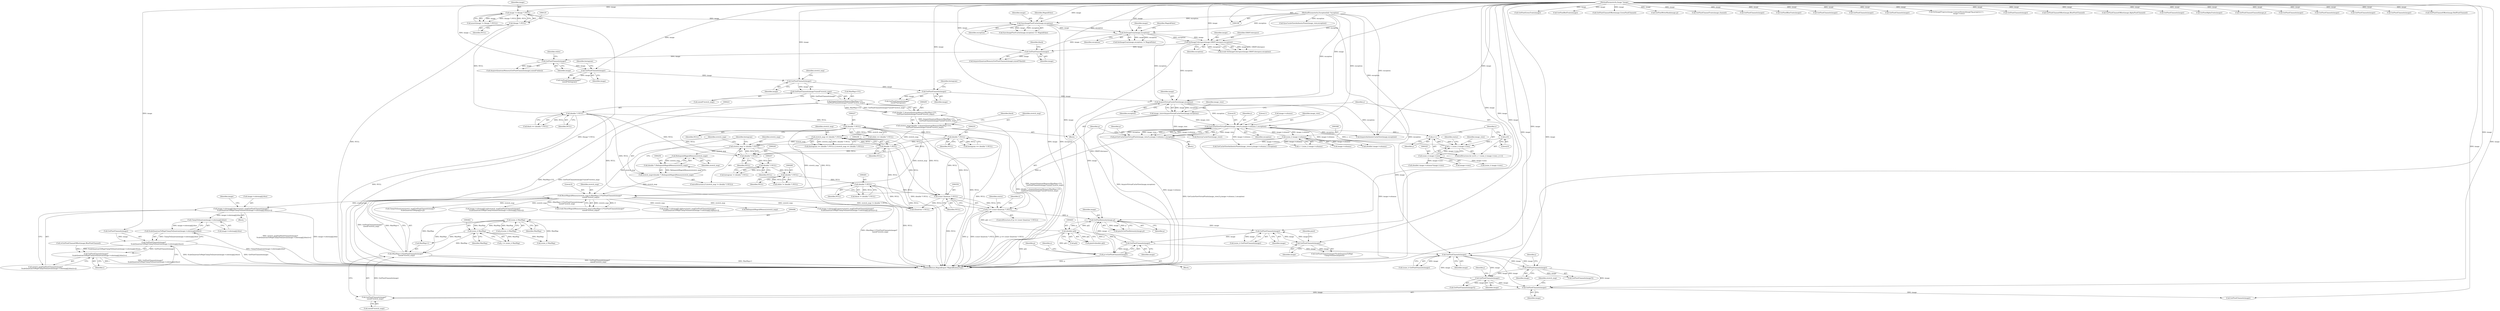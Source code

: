 digraph "0_ImageMagick_1cc6f0ccc92c20c7cab6c4a7335daf29c91f0d8e@pointer" {
"1000774" [label="(Call,image->colormap[j].blue=stretch_map[GetPixelChannels(image)*\n              ScaleQuantumToMap(ClampToQuantum(image->colormap[j].blue))+i])"];
"1000544" [label="(Call,ResetMagickMemory(stretch_map,0,(MaxMap+1)*GetPixelChannels(image)*\n    sizeof(*stretch_map)))"];
"1000247" [label="(Call,stretch_map=(double *) RelinquishMagickMemory(stretch_map))"];
"1000249" [label="(Call,(double *) RelinquishMagickMemory(stretch_map))"];
"1000251" [label="(Call,RelinquishMagickMemory(stretch_map))"];
"1000242" [label="(Call,stretch_map != (double *) NULL)"];
"1000235" [label="(Call,stretch_map == (double *) NULL)"];
"1000202" [label="(Call,stretch_map=(double *) AcquireQuantumMemory(MaxMap+1UL,\n    GetPixelChannels(image)*sizeof(*stretch_map)))"];
"1000204" [label="(Call,(double *) AcquireQuantumMemory(MaxMap+1UL,\n    GetPixelChannels(image)*sizeof(*stretch_map)))"];
"1000206" [label="(Call,AcquireQuantumMemory(MaxMap+1UL,\n    GetPixelChannels(image)*sizeof(*stretch_map)))"];
"1000210" [label="(Call,GetPixelChannels(image)*sizeof(*stretch_map))"];
"1000211" [label="(Call,GetPixelChannels(image))"];
"1000197" [label="(Call,GetPixelChannels(image))"];
"1000183" [label="(Call,GetPixelChannels(image))"];
"1000173" [label="(Call,GetPixelChannels(image))"];
"1000158" [label="(Call,SetImageGray(image,exception))"];
"1000150" [label="(Call,SyncImagePixelCache(image,exception))"];
"1000122" [label="(Call,image != (Image *) NULL)"];
"1000107" [label="(MethodParameterIn,Image *image)"];
"1000124" [label="(Call,(Image *) NULL)"];
"1000110" [label="(MethodParameterIn,ExceptionInfo *exception)"];
"1000164" [label="(Call,SetImageColorspace(image,GRAYColorspace,exception))"];
"1000237" [label="(Call,(double *) NULL)"];
"1000232" [label="(Call,(double *) NULL)"];
"1000226" [label="(Call,(double *) NULL)"];
"1000220" [label="(Call,(double *) NULL)"];
"1000244" [label="(Call,(double *) NULL)"];
"1000547" [label="(Call,(MaxMap+1)*GetPixelChannels(image)*\n    sizeof(*stretch_map))"];
"1000495" [label="(Call,(ssize_t) MaxMap)"];
"1000461" [label="(Call,(ssize_t) MaxMap)"];
"1000551" [label="(Call,GetPixelChannels(image)*\n    sizeof(*stretch_map))"];
"1000552" [label="(Call,GetPixelChannels(image))"];
"1000510" [label="(Call,GetPixelChannels(image))"];
"1000473" [label="(Call,GetPixelChannels(image))"];
"1000434" [label="(Call,GetPixelChannels(image))"];
"1000315" [label="(Call,AcquireVirtualCacheView(image,exception))"];
"1000308" [label="(Call,GetPixelChannels(image))"];
"1000420" [label="(Call,GetPixelChannels(image))"];
"1000389" [label="(Call,GetPixelChannels(image))"];
"1000378" [label="(Call,GetPixelIntensity(image,p))"];
"1000402" [label="(Call,(double) p[i])"];
"1000351" [label="(Call,p == (const Quantum *) NULL)"];
"1000339" [label="(Call,p=GetCacheViewVirtualPixels(image_view,0,y,image->columns,1,exception))"];
"1000341" [label="(Call,GetCacheViewVirtualPixels(image_view,0,y,image->columns,1,exception))"];
"1000313" [label="(Call,image_view=AcquireVirtualCacheView(image,exception))"];
"1000322" [label="(Call,y < (ssize_t) image->rows)"];
"1000329" [label="(Call,y++)"];
"1000319" [label="(Call,y=0)"];
"1000324" [label="(Call,(ssize_t) image->rows)"];
"1000367" [label="(Call,(ssize_t) image->columns)"];
"1000353" [label="(Call,(const Quantum *) NULL)"];
"1000280" [label="(Call,(double *) NULL)"];
"1000268" [label="(Call,(double *) NULL)"];
"1000256" [label="(Call,(double *) NULL)"];
"1000418" [label="(Call,p+=GetPixelChannels(image))"];
"1000412" [label="(Call,GetPixelChannels(image))"];
"1000789" [label="(Call,ClampToQuantum(image->colormap[j].blue))"];
"1000788" [label="(Call,ScaleQuantumToMap(ClampToQuantum(image->colormap[j].blue)))"];
"1000785" [label="(Call,GetPixelChannels(image)*\n              ScaleQuantumToMap(ClampToQuantum(image->colormap[j].blue)))"];
"1000784" [label="(Call,GetPixelChannels(image)*\n              ScaleQuantumToMap(ClampToQuantum(image->colormap[j].blue))+i)"];
"1000786" [label="(Call,GetPixelChannels(image))"];
"1000224" [label="(Call,white == (double *) NULL)"];
"1000204" [label="(Call,(double *) AcquireQuantumMemory(MaxMap+1UL,\n    GetPixelChannels(image)*sizeof(*stretch_map)))"];
"1000400" [label="(Call,pixel=(double) p[i])"];
"1000124" [label="(Call,(Image *) NULL)"];
"1000177" [label="(Identifier,black)"];
"1000241" [label="(ControlStructure,if (stretch_map != (double *) NULL))"];
"1000226" [label="(Call,(double *) NULL)"];
"1000544" [label="(Call,ResetMagickMemory(stretch_map,0,(MaxMap+1)*GetPixelChannels(image)*\n    sizeof(*stretch_map)))"];
"1000420" [label="(Call,GetPixelChannels(image))"];
"1000727" [label="(Call,GetPixelGreenTraits(image))"];
"1000252" [label="(Identifier,stretch_map)"];
"1000463" [label="(Identifier,MaxMap)"];
"1000367" [label="(Call,(ssize_t) image->columns)"];
"1000416" [label="(Identifier,pixel)"];
"1000203" [label="(Identifier,stretch_map)"];
"1000768" [label="(Block,)"];
"1000881" [label="(Call,(Quantum *) NULL)"];
"1000166" [label="(Identifier,GRAYColorspace)"];
"1000552" [label="(Call,GetPixelChannels(image))"];
"1000187" [label="(Identifier,white)"];
"1000369" [label="(Call,image->columns)"];
"1000547" [label="(Call,(MaxMap+1)*GetPixelChannels(image)*\n    sizeof(*stretch_map))"];
"1000183" [label="(Call,GetPixelChannels(image))"];
"1000510" [label="(Call,GetPixelChannels(image))"];
"1000690" [label="(Call,GetPixelRedTraits(image))"];
"1000472" [label="(Call,GetPixelChannels(image)*j)"];
"1000201" [label="(Identifier,histogram)"];
"1000782" [label="(Call,stretch_map[GetPixelChannels(image)*\n              ScaleQuantumToMap(ClampToQuantum(image->colormap[j].blue))+i])"];
"1000213" [label="(Call,sizeof(*stretch_map))"];
"1000548" [label="(Call,MaxMap+1)"];
"1000432" [label="(Call,(ssize_t) GetPixelChannels(image))"];
"1000473" [label="(Call,GetPixelChannels(image))"];
"1000553" [label="(Identifier,image)"];
"1000519" [label="(Call,(double) image->columns)"];
"1000497" [label="(Identifier,MaxMap)"];
"1000961" [label="(Call,ClampToQuantum(stretch_map[GetPixelChannels(image)*\n          ScaleQuantumToMap(q[j])+j]))"];
"1000312" [label="(Identifier,histogram)"];
"1000268" [label="(Call,(double *) NULL)"];
"1000434" [label="(Call,GetPixelChannels(image))"];
"1000869" [label="(Call,GetCacheViewAuthenticPixels(image_view,0,y,image->columns,1,exception))"];
"1000308" [label="(Call,GetPixelChannels(image))"];
"1000355" [label="(Identifier,NULL)"];
"1000172" [label="(Call,AcquireQuantumMemory(GetPixelChannels(image),sizeof(*black)))"];
"1000246" [label="(Identifier,NULL)"];
"1000404" [label="(Call,p[i])"];
"1000322" [label="(Call,y < (ssize_t) image->rows)"];
"1000222" [label="(Identifier,NULL)"];
"1000316" [label="(Identifier,image)"];
"1000339" [label="(Call,p=GetCacheViewVirtualPixels(image_view,0,y,image->columns,1,exception))"];
"1000270" [label="(Identifier,NULL)"];
"1000423" [label="(Identifier,image_view)"];
"1000700" [label="(Call,image->colormap[j].red=stretch_map[GetPixelChannels(image)*\n              ScaleQuantumToMap(ClampToQuantum(image->colormap[j].red))+i])"];
"1000165" [label="(Identifier,image)"];
"1000173" [label="(Call,GetPixelChannels(image))"];
"1000258" [label="(Identifier,NULL)"];
"1000330" [label="(Identifier,y)"];
"1000734" [label="(Call,GetPixelChannelOffset(image,GreenPixelChannel))"];
"1000906" [label="(Call,GetPixelWriteMask(image,q))"];
"1000336" [label="(Identifier,status)"];
"1000769" [label="(Call,i=GetPixelChannelOffset(image,BluePixelChannel))"];
"1000784" [label="(Call,GetPixelChannels(image)*\n              ScaleQuantumToMap(ClampToQuantum(image->colormap[j].blue))+i)"];
"1000329" [label="(Call,y++)"];
"1000542" [label="(Call,(void) ResetMagickMemory(stretch_map,0,(MaxMap+1)*GetPixelChannels(image)*\n    sizeof(*stretch_map)))"];
"1000938" [label="(Call,GetPixelChannelTraits(image,channel))"];
"1000324" [label="(Call,(ssize_t) image->rows)"];
"1000123" [label="(Identifier,image)"];
"1000811" [label="(Call,image->colormap[j].alpha=stretch_map[GetPixelChannels(image)*\n              ScaleQuantumToMap(ClampToQuantum(image->colormap[j].alpha))+i])"];
"1000152" [label="(Identifier,exception)"];
"1000788" [label="(Call,ScaleQuantumToMap(ClampToQuantum(image->colormap[j].blue)))"];
"1000565" [label="(Call,GetPixelChannels(image))"];
"1000424" [label="(Call,DestroyCacheView(image_view))"];
"1000212" [label="(Identifier,image)"];
"1001021" [label="(Call,RelinquishMagickMemory(stretch_map))"];
"1000230" [label="(Call,histogram == (double *) NULL)"];
"1000159" [label="(Identifier,image)"];
"1000198" [label="(Identifier,image)"];
"1000975" [label="(Call,GetPixelChannels(image))"];
"1000162" [label="(Call,(void) SetImageColorspace(image,GRAYColorspace,exception))"];
"1000418" [label="(Call,p+=GetPixelChannels(image))"];
"1000157" [label="(Call,SetImageGray(image,exception) != MagickFalse)"];
"1000554" [label="(Call,sizeof(*stretch_map))"];
"1000419" [label="(Identifier,p)"];
"1000341" [label="(Call,GetCacheViewVirtualPixels(image_view,0,y,image->columns,1,exception))"];
"1000229" [label="(Call,(histogram == (double *) NULL) || (stretch_map == (double *) NULL))"];
"1000345" [label="(Call,image->columns)"];
"1000577" [label="(Call,(ssize_t) MaxMap)"];
"1000376" [label="(Call,pixel=GetPixelIntensity(image,p))"];
"1000107" [label="(MethodParameterIn,Image *image)"];
"1000764" [label="(Call,GetPixelBlueTraits(image))"];
"1000235" [label="(Call,stretch_map == (double *) NULL)"];
"1000387" [label="(Call,(ssize_t) GetPixelChannels(image))"];
"1000323" [label="(Identifier,y)"];
"1000242" [label="(Call,stretch_map != (double *) NULL)"];
"1000774" [label="(Call,image->colormap[j].blue=stretch_map[GetPixelChannels(image)*\n              ScaleQuantumToMap(ClampToQuantum(image->colormap[j].blue))+i])"];
"1000843" [label="(Call,AcquireAuthenticCacheView(image,exception))"];
"1000352" [label="(Identifier,p)"];
"1000326" [label="(Call,image->rows)"];
"1000282" [label="(Identifier,NULL)"];
"1000228" [label="(Identifier,NULL)"];
"1000153" [label="(Identifier,MagickFalse)"];
"1000350" [label="(ControlStructure,if (p == (const Quantum *) NULL))"];
"1000412" [label="(Call,GetPixelChannels(image))"];
"1000232" [label="(Call,(double *) NULL)"];
"1000511" [label="(Identifier,image)"];
"1001037" [label="(MethodReturn,MagickExport MagickBooleanType)"];
"1000474" [label="(Identifier,image)"];
"1000151" [label="(Identifier,image)"];
"1000459" [label="(Call,j <= (ssize_t) MaxMap)"];
"1000379" [label="(Identifier,image)"];
"1000493" [label="(Call,j=(ssize_t) MaxMap)"];
"1000737" [label="(Call,image->colormap[j].green=stretch_map[GetPixelChannels(image)*\n              ScaleQuantumToMap(ClampToQuantum(image->colormap[j].green))+i])"];
"1000161" [label="(Identifier,MagickFalse)"];
"1000254" [label="(Call,histogram != (double *) NULL)"];
"1000461" [label="(Call,(ssize_t) MaxMap)"];
"1000626" [label="(Call,GetPixelChannels(image))"];
"1000823" [label="(Call,GetPixelChannels(image))"];
"1000184" [label="(Identifier,image)"];
"1000411" [label="(Call,GetPixelChannels(image)*ScaleQuantumToMap(\n          ClampToQuantum(pixel)))"];
"1000309" [label="(Identifier,image)"];
"1000966" [label="(Call,GetPixelChannels(image))"];
"1000435" [label="(Identifier,image)"];
"1000342" [label="(Identifier,image_view)"];
"1000343" [label="(Literal,0)"];
"1000314" [label="(Identifier,image_view)"];
"1000979" [label="(Call,SyncCacheViewAuthenticPixels(image_view,exception))"];
"1000380" [label="(Identifier,p)"];
"1000998" [label="(Call,SetImageProgress(image,ContrastStretchImageTag,progress++,\n          image->rows))"];
"1000647" [label="(Call,GetPixelChannels(image))"];
"1000110" [label="(MethodParameterIn,ExceptionInfo *exception)"];
"1000315" [label="(Call,AcquireVirtualCacheView(image,exception))"];
"1000211" [label="(Call,GetPixelChannels(image))"];
"1000344" [label="(Identifier,y)"];
"1000234" [label="(Identifier,NULL)"];
"1000771" [label="(Call,GetPixelChannelOffset(image,BluePixelChannel))"];
"1000266" [label="(Call,white != (double *) NULL)"];
"1000790" [label="(Call,image->colormap[j].blue)"];
"1000197" [label="(Call,GetPixelChannels(image))"];
"1000126" [label="(Identifier,NULL)"];
"1000475" [label="(Identifier,j)"];
"1000248" [label="(Identifier,stretch_map)"];
"1000374" [label="(Block,)"];
"1000244" [label="(Call,(double *) NULL)"];
"1000363" [label="(Identifier,x)"];
"1000318" [label="(ControlStructure,for (y=0; y < (ssize_t) image->rows; y++))"];
"1000808" [label="(Call,GetPixelChannelOffset(image,AlphaPixelChannel))"];
"1000546" [label="(Literal,0)"];
"1000121" [label="(Call,assert(image != (Image *) NULL))"];
"1000351" [label="(Call,p == (const Quantum *) NULL)"];
"1000158" [label="(Call,SetImageGray(image,exception))"];
"1000196" [label="(Call,GetPixelChannels(image)*\n    sizeof(*histogram))"];
"1000518" [label="(Call,(double) image->columns*image->rows)"];
"1000607" [label="(Call,GetPixelChannels(image))"];
"1000349" [label="(Identifier,exception)"];
"1000149" [label="(Call,SyncImagePixelCache(image,exception) == MagickFalse)"];
"1000545" [label="(Identifier,stretch_map)"];
"1000365" [label="(Call,x < (ssize_t) image->columns)"];
"1000122" [label="(Call,image != (Image *) NULL)"];
"1000495" [label="(Call,(ssize_t) MaxMap)"];
"1000512" [label="(Identifier,j)"];
"1000207" [label="(Call,MaxMap+1UL)"];
"1000320" [label="(Identifier,y)"];
"1000255" [label="(Identifier,histogram)"];
"1000378" [label="(Call,GetPixelIntensity(image,p))"];
"1000239" [label="(Identifier,NULL)"];
"1000280" [label="(Call,(double *) NULL)"];
"1000801" [label="(Call,GetPixelAlphaTraits(image))"];
"1000932" [label="(Call,GetPixelChannelChannel(image,j))"];
"1000348" [label="(Literal,1)"];
"1000321" [label="(Literal,0)"];
"1000220" [label="(Call,(double *) NULL)"];
"1000150" [label="(Call,SyncImagePixelCache(image,exception))"];
"1000218" [label="(Call,black == (double *) NULL)"];
"1000313" [label="(Call,image_view=AcquireVirtualCacheView(image,exception))"];
"1000389" [label="(Call,GetPixelChannels(image))"];
"1000210" [label="(Call,GetPixelChannels(image)*sizeof(*stretch_map))"];
"1000509" [label="(Call,GetPixelChannels(image)*j)"];
"1000390" [label="(Identifier,image)"];
"1000924" [label="(Call,GetPixelChannels(image))"];
"1000247" [label="(Call,stretch_map=(double *) RelinquishMagickMemory(stretch_map))"];
"1000712" [label="(Call,GetPixelChannels(image))"];
"1000182" [label="(Call,AcquireQuantumMemory(GetPixelChannels(image),sizeof(*white)))"];
"1000174" [label="(Identifier,image)"];
"1000164" [label="(Call,SetImageColorspace(image,GRAYColorspace,exception))"];
"1000785" [label="(Call,GetPixelChannels(image)*\n              ScaleQuantumToMap(ClampToQuantum(image->colormap[j].blue)))"];
"1000251" [label="(Call,RelinquishMagickMemory(stretch_map))"];
"1000256" [label="(Call,(double *) NULL)"];
"1000219" [label="(Identifier,black)"];
"1000852" [label="(Call,(ssize_t) image->rows)"];
"1000402" [label="(Call,(double) p[i])"];
"1000236" [label="(Identifier,stretch_map)"];
"1000249" [label="(Call,(double *) RelinquishMagickMemory(stretch_map))"];
"1000775" [label="(Call,image->colormap[j].blue)"];
"1000413" [label="(Identifier,image)"];
"1000111" [label="(Block,)"];
"1000749" [label="(Call,GetPixelChannels(image))"];
"1000358" [label="(Identifier,status)"];
"1000373" [label="(Identifier,x)"];
"1000215" [label="(Identifier,stretch_map)"];
"1000237" [label="(Call,(double *) NULL)"];
"1000206" [label="(Call,AcquireQuantumMemory(MaxMap+1UL,\n    GetPixelChannels(image)*sizeof(*stretch_map)))"];
"1000331" [label="(Block,)"];
"1000319" [label="(Call,y=0)"];
"1000802" [label="(Identifier,image)"];
"1000551" [label="(Call,GetPixelChannels(image)*\n    sizeof(*stretch_map))"];
"1000556" [label="(Identifier,stretch_map)"];
"1000789" [label="(Call,ClampToQuantum(image->colormap[j].blue))"];
"1000243" [label="(Identifier,stretch_map)"];
"1000913" [label="(Call,GetPixelChannels(image))"];
"1000340" [label="(Identifier,p)"];
"1000421" [label="(Identifier,image)"];
"1000317" [label="(Identifier,exception)"];
"1000278" [label="(Call,black != (double *) NULL)"];
"1000160" [label="(Identifier,exception)"];
"1000353" [label="(Call,(const Quantum *) NULL)"];
"1000202" [label="(Call,stretch_map=(double *) AcquireQuantumMemory(MaxMap+1UL,\n    GetPixelChannels(image)*sizeof(*stretch_map)))"];
"1000307" [label="(Call,GetPixelChannels(image)*\n    sizeof(*histogram))"];
"1000167" [label="(Identifier,exception)"];
"1000697" [label="(Call,GetPixelChannelOffset(image,RedPixelChannel))"];
"1000797" [label="(Identifier,i)"];
"1000774" -> "1000768"  [label="AST: "];
"1000774" -> "1000782"  [label="CFG: "];
"1000775" -> "1000774"  [label="AST: "];
"1000782" -> "1000774"  [label="AST: "];
"1000802" -> "1000774"  [label="CFG: "];
"1000774" -> "1001037"  [label="DDG: stretch_map[GetPixelChannels(image)*\n              ScaleQuantumToMap(ClampToQuantum(image->colormap[j].blue))+i]"];
"1000774" -> "1001037"  [label="DDG: image->colormap[j].blue"];
"1000544" -> "1000774"  [label="DDG: stretch_map"];
"1000774" -> "1000789"  [label="DDG: image->colormap[j].blue"];
"1000544" -> "1000542"  [label="AST: "];
"1000544" -> "1000547"  [label="CFG: "];
"1000545" -> "1000544"  [label="AST: "];
"1000546" -> "1000544"  [label="AST: "];
"1000547" -> "1000544"  [label="AST: "];
"1000542" -> "1000544"  [label="CFG: "];
"1000544" -> "1001037"  [label="DDG: (MaxMap+1)*GetPixelChannels(image)*\n    sizeof(*stretch_map)"];
"1000544" -> "1000542"  [label="DDG: stretch_map"];
"1000544" -> "1000542"  [label="DDG: 0"];
"1000544" -> "1000542"  [label="DDG: (MaxMap+1)*GetPixelChannels(image)*\n    sizeof(*stretch_map)"];
"1000247" -> "1000544"  [label="DDG: stretch_map"];
"1000235" -> "1000544"  [label="DDG: stretch_map"];
"1000202" -> "1000544"  [label="DDG: stretch_map"];
"1000242" -> "1000544"  [label="DDG: stretch_map"];
"1000547" -> "1000544"  [label="DDG: MaxMap+1"];
"1000547" -> "1000544"  [label="DDG: GetPixelChannels(image)*\n    sizeof(*stretch_map)"];
"1000544" -> "1000700"  [label="DDG: stretch_map"];
"1000544" -> "1000737"  [label="DDG: stretch_map"];
"1000544" -> "1000811"  [label="DDG: stretch_map"];
"1000544" -> "1000961"  [label="DDG: stretch_map"];
"1000544" -> "1001021"  [label="DDG: stretch_map"];
"1000247" -> "1000241"  [label="AST: "];
"1000247" -> "1000249"  [label="CFG: "];
"1000248" -> "1000247"  [label="AST: "];
"1000249" -> "1000247"  [label="AST: "];
"1000255" -> "1000247"  [label="CFG: "];
"1000249" -> "1000247"  [label="DDG: RelinquishMagickMemory(stretch_map)"];
"1000249" -> "1000251"  [label="CFG: "];
"1000250" -> "1000249"  [label="AST: "];
"1000251" -> "1000249"  [label="AST: "];
"1000251" -> "1000249"  [label="DDG: stretch_map"];
"1000251" -> "1000252"  [label="CFG: "];
"1000252" -> "1000251"  [label="AST: "];
"1000242" -> "1000251"  [label="DDG: stretch_map"];
"1000242" -> "1000241"  [label="AST: "];
"1000242" -> "1000244"  [label="CFG: "];
"1000243" -> "1000242"  [label="AST: "];
"1000244" -> "1000242"  [label="AST: "];
"1000248" -> "1000242"  [label="CFG: "];
"1000255" -> "1000242"  [label="CFG: "];
"1000242" -> "1001037"  [label="DDG: stretch_map != (double *) NULL"];
"1000235" -> "1000242"  [label="DDG: stretch_map"];
"1000202" -> "1000242"  [label="DDG: stretch_map"];
"1000244" -> "1000242"  [label="DDG: NULL"];
"1000235" -> "1000229"  [label="AST: "];
"1000235" -> "1000237"  [label="CFG: "];
"1000236" -> "1000235"  [label="AST: "];
"1000237" -> "1000235"  [label="AST: "];
"1000229" -> "1000235"  [label="CFG: "];
"1000235" -> "1001037"  [label="DDG: (double *) NULL"];
"1000235" -> "1000229"  [label="DDG: stretch_map"];
"1000235" -> "1000229"  [label="DDG: (double *) NULL"];
"1000202" -> "1000235"  [label="DDG: stretch_map"];
"1000237" -> "1000235"  [label="DDG: NULL"];
"1000202" -> "1000111"  [label="AST: "];
"1000202" -> "1000204"  [label="CFG: "];
"1000203" -> "1000202"  [label="AST: "];
"1000204" -> "1000202"  [label="AST: "];
"1000219" -> "1000202"  [label="CFG: "];
"1000202" -> "1001037"  [label="DDG: (double *) AcquireQuantumMemory(MaxMap+1UL,\n    GetPixelChannels(image)*sizeof(*stretch_map))"];
"1000204" -> "1000202"  [label="DDG: AcquireQuantumMemory(MaxMap+1UL,\n    GetPixelChannels(image)*sizeof(*stretch_map))"];
"1000204" -> "1000206"  [label="CFG: "];
"1000205" -> "1000204"  [label="AST: "];
"1000206" -> "1000204"  [label="AST: "];
"1000204" -> "1001037"  [label="DDG: AcquireQuantumMemory(MaxMap+1UL,\n    GetPixelChannels(image)*sizeof(*stretch_map))"];
"1000206" -> "1000204"  [label="DDG: MaxMap+1UL"];
"1000206" -> "1000204"  [label="DDG: GetPixelChannels(image)*sizeof(*stretch_map)"];
"1000206" -> "1000210"  [label="CFG: "];
"1000207" -> "1000206"  [label="AST: "];
"1000210" -> "1000206"  [label="AST: "];
"1000206" -> "1001037"  [label="DDG: GetPixelChannels(image)*sizeof(*stretch_map)"];
"1000206" -> "1001037"  [label="DDG: MaxMap+1UL"];
"1000210" -> "1000206"  [label="DDG: GetPixelChannels(image)"];
"1000210" -> "1000213"  [label="CFG: "];
"1000211" -> "1000210"  [label="AST: "];
"1000213" -> "1000210"  [label="AST: "];
"1000211" -> "1000210"  [label="DDG: image"];
"1000211" -> "1000212"  [label="CFG: "];
"1000212" -> "1000211"  [label="AST: "];
"1000215" -> "1000211"  [label="CFG: "];
"1000197" -> "1000211"  [label="DDG: image"];
"1000107" -> "1000211"  [label="DDG: image"];
"1000211" -> "1000308"  [label="DDG: image"];
"1000197" -> "1000196"  [label="AST: "];
"1000197" -> "1000198"  [label="CFG: "];
"1000198" -> "1000197"  [label="AST: "];
"1000201" -> "1000197"  [label="CFG: "];
"1000197" -> "1000196"  [label="DDG: image"];
"1000183" -> "1000197"  [label="DDG: image"];
"1000107" -> "1000197"  [label="DDG: image"];
"1000183" -> "1000182"  [label="AST: "];
"1000183" -> "1000184"  [label="CFG: "];
"1000184" -> "1000183"  [label="AST: "];
"1000187" -> "1000183"  [label="CFG: "];
"1000183" -> "1000182"  [label="DDG: image"];
"1000173" -> "1000183"  [label="DDG: image"];
"1000107" -> "1000183"  [label="DDG: image"];
"1000173" -> "1000172"  [label="AST: "];
"1000173" -> "1000174"  [label="CFG: "];
"1000174" -> "1000173"  [label="AST: "];
"1000177" -> "1000173"  [label="CFG: "];
"1000173" -> "1000172"  [label="DDG: image"];
"1000158" -> "1000173"  [label="DDG: image"];
"1000164" -> "1000173"  [label="DDG: image"];
"1000107" -> "1000173"  [label="DDG: image"];
"1000158" -> "1000157"  [label="AST: "];
"1000158" -> "1000160"  [label="CFG: "];
"1000159" -> "1000158"  [label="AST: "];
"1000160" -> "1000158"  [label="AST: "];
"1000161" -> "1000158"  [label="CFG: "];
"1000158" -> "1000157"  [label="DDG: image"];
"1000158" -> "1000157"  [label="DDG: exception"];
"1000150" -> "1000158"  [label="DDG: image"];
"1000150" -> "1000158"  [label="DDG: exception"];
"1000107" -> "1000158"  [label="DDG: image"];
"1000110" -> "1000158"  [label="DDG: exception"];
"1000158" -> "1000164"  [label="DDG: image"];
"1000158" -> "1000164"  [label="DDG: exception"];
"1000158" -> "1000315"  [label="DDG: exception"];
"1000150" -> "1000149"  [label="AST: "];
"1000150" -> "1000152"  [label="CFG: "];
"1000151" -> "1000150"  [label="AST: "];
"1000152" -> "1000150"  [label="AST: "];
"1000153" -> "1000150"  [label="CFG: "];
"1000150" -> "1001037"  [label="DDG: image"];
"1000150" -> "1001037"  [label="DDG: exception"];
"1000150" -> "1000149"  [label="DDG: image"];
"1000150" -> "1000149"  [label="DDG: exception"];
"1000122" -> "1000150"  [label="DDG: image"];
"1000107" -> "1000150"  [label="DDG: image"];
"1000110" -> "1000150"  [label="DDG: exception"];
"1000122" -> "1000121"  [label="AST: "];
"1000122" -> "1000124"  [label="CFG: "];
"1000123" -> "1000122"  [label="AST: "];
"1000124" -> "1000122"  [label="AST: "];
"1000121" -> "1000122"  [label="CFG: "];
"1000122" -> "1001037"  [label="DDG: (Image *) NULL"];
"1000122" -> "1000121"  [label="DDG: image"];
"1000122" -> "1000121"  [label="DDG: (Image *) NULL"];
"1000107" -> "1000122"  [label="DDG: image"];
"1000124" -> "1000122"  [label="DDG: NULL"];
"1000107" -> "1000106"  [label="AST: "];
"1000107" -> "1001037"  [label="DDG: image"];
"1000107" -> "1000164"  [label="DDG: image"];
"1000107" -> "1000308"  [label="DDG: image"];
"1000107" -> "1000315"  [label="DDG: image"];
"1000107" -> "1000378"  [label="DDG: image"];
"1000107" -> "1000389"  [label="DDG: image"];
"1000107" -> "1000412"  [label="DDG: image"];
"1000107" -> "1000420"  [label="DDG: image"];
"1000107" -> "1000434"  [label="DDG: image"];
"1000107" -> "1000473"  [label="DDG: image"];
"1000107" -> "1000510"  [label="DDG: image"];
"1000107" -> "1000552"  [label="DDG: image"];
"1000107" -> "1000565"  [label="DDG: image"];
"1000107" -> "1000607"  [label="DDG: image"];
"1000107" -> "1000626"  [label="DDG: image"];
"1000107" -> "1000647"  [label="DDG: image"];
"1000107" -> "1000690"  [label="DDG: image"];
"1000107" -> "1000697"  [label="DDG: image"];
"1000107" -> "1000712"  [label="DDG: image"];
"1000107" -> "1000727"  [label="DDG: image"];
"1000107" -> "1000734"  [label="DDG: image"];
"1000107" -> "1000749"  [label="DDG: image"];
"1000107" -> "1000764"  [label="DDG: image"];
"1000107" -> "1000771"  [label="DDG: image"];
"1000107" -> "1000786"  [label="DDG: image"];
"1000107" -> "1000801"  [label="DDG: image"];
"1000107" -> "1000808"  [label="DDG: image"];
"1000107" -> "1000823"  [label="DDG: image"];
"1000107" -> "1000843"  [label="DDG: image"];
"1000107" -> "1000906"  [label="DDG: image"];
"1000107" -> "1000913"  [label="DDG: image"];
"1000107" -> "1000924"  [label="DDG: image"];
"1000107" -> "1000932"  [label="DDG: image"];
"1000107" -> "1000938"  [label="DDG: image"];
"1000107" -> "1000966"  [label="DDG: image"];
"1000107" -> "1000975"  [label="DDG: image"];
"1000107" -> "1000998"  [label="DDG: image"];
"1000124" -> "1000126"  [label="CFG: "];
"1000125" -> "1000124"  [label="AST: "];
"1000126" -> "1000124"  [label="AST: "];
"1000124" -> "1001037"  [label="DDG: NULL"];
"1000124" -> "1000220"  [label="DDG: NULL"];
"1000110" -> "1000106"  [label="AST: "];
"1000110" -> "1001037"  [label="DDG: exception"];
"1000110" -> "1000164"  [label="DDG: exception"];
"1000110" -> "1000315"  [label="DDG: exception"];
"1000110" -> "1000341"  [label="DDG: exception"];
"1000110" -> "1000843"  [label="DDG: exception"];
"1000110" -> "1000869"  [label="DDG: exception"];
"1000110" -> "1000979"  [label="DDG: exception"];
"1000164" -> "1000162"  [label="AST: "];
"1000164" -> "1000167"  [label="CFG: "];
"1000165" -> "1000164"  [label="AST: "];
"1000166" -> "1000164"  [label="AST: "];
"1000167" -> "1000164"  [label="AST: "];
"1000162" -> "1000164"  [label="CFG: "];
"1000164" -> "1001037"  [label="DDG: GRAYColorspace"];
"1000164" -> "1000162"  [label="DDG: image"];
"1000164" -> "1000162"  [label="DDG: GRAYColorspace"];
"1000164" -> "1000162"  [label="DDG: exception"];
"1000164" -> "1000315"  [label="DDG: exception"];
"1000237" -> "1000239"  [label="CFG: "];
"1000238" -> "1000237"  [label="AST: "];
"1000239" -> "1000237"  [label="AST: "];
"1000237" -> "1001037"  [label="DDG: NULL"];
"1000232" -> "1000237"  [label="DDG: NULL"];
"1000237" -> "1000244"  [label="DDG: NULL"];
"1000237" -> "1000353"  [label="DDG: NULL"];
"1000237" -> "1000881"  [label="DDG: NULL"];
"1000232" -> "1000230"  [label="AST: "];
"1000232" -> "1000234"  [label="CFG: "];
"1000233" -> "1000232"  [label="AST: "];
"1000234" -> "1000232"  [label="AST: "];
"1000230" -> "1000232"  [label="CFG: "];
"1000232" -> "1001037"  [label="DDG: NULL"];
"1000232" -> "1000230"  [label="DDG: NULL"];
"1000226" -> "1000232"  [label="DDG: NULL"];
"1000232" -> "1000244"  [label="DDG: NULL"];
"1000232" -> "1000353"  [label="DDG: NULL"];
"1000232" -> "1000881"  [label="DDG: NULL"];
"1000226" -> "1000224"  [label="AST: "];
"1000226" -> "1000228"  [label="CFG: "];
"1000227" -> "1000226"  [label="AST: "];
"1000228" -> "1000226"  [label="AST: "];
"1000224" -> "1000226"  [label="CFG: "];
"1000226" -> "1001037"  [label="DDG: NULL"];
"1000226" -> "1000224"  [label="DDG: NULL"];
"1000220" -> "1000226"  [label="DDG: NULL"];
"1000226" -> "1000244"  [label="DDG: NULL"];
"1000226" -> "1000353"  [label="DDG: NULL"];
"1000226" -> "1000881"  [label="DDG: NULL"];
"1000220" -> "1000218"  [label="AST: "];
"1000220" -> "1000222"  [label="CFG: "];
"1000221" -> "1000220"  [label="AST: "];
"1000222" -> "1000220"  [label="AST: "];
"1000218" -> "1000220"  [label="CFG: "];
"1000220" -> "1001037"  [label="DDG: NULL"];
"1000220" -> "1000218"  [label="DDG: NULL"];
"1000220" -> "1000244"  [label="DDG: NULL"];
"1000220" -> "1000353"  [label="DDG: NULL"];
"1000220" -> "1000881"  [label="DDG: NULL"];
"1000244" -> "1000246"  [label="CFG: "];
"1000245" -> "1000244"  [label="AST: "];
"1000246" -> "1000244"  [label="AST: "];
"1000244" -> "1000256"  [label="DDG: NULL"];
"1000547" -> "1000551"  [label="CFG: "];
"1000548" -> "1000547"  [label="AST: "];
"1000551" -> "1000547"  [label="AST: "];
"1000547" -> "1001037"  [label="DDG: MaxMap+1"];
"1000547" -> "1001037"  [label="DDG: GetPixelChannels(image)*\n    sizeof(*stretch_map)"];
"1000495" -> "1000547"  [label="DDG: MaxMap"];
"1000461" -> "1000547"  [label="DDG: MaxMap"];
"1000551" -> "1000547"  [label="DDG: GetPixelChannels(image)"];
"1000495" -> "1000493"  [label="AST: "];
"1000495" -> "1000497"  [label="CFG: "];
"1000496" -> "1000495"  [label="AST: "];
"1000497" -> "1000495"  [label="AST: "];
"1000493" -> "1000495"  [label="CFG: "];
"1000495" -> "1000461"  [label="DDG: MaxMap"];
"1000495" -> "1000493"  [label="DDG: MaxMap"];
"1000461" -> "1000495"  [label="DDG: MaxMap"];
"1000495" -> "1000548"  [label="DDG: MaxMap"];
"1000495" -> "1000577"  [label="DDG: MaxMap"];
"1000461" -> "1000459"  [label="AST: "];
"1000461" -> "1000463"  [label="CFG: "];
"1000462" -> "1000461"  [label="AST: "];
"1000463" -> "1000461"  [label="AST: "];
"1000459" -> "1000461"  [label="CFG: "];
"1000461" -> "1000459"  [label="DDG: MaxMap"];
"1000461" -> "1000548"  [label="DDG: MaxMap"];
"1000461" -> "1000577"  [label="DDG: MaxMap"];
"1000551" -> "1000554"  [label="CFG: "];
"1000552" -> "1000551"  [label="AST: "];
"1000554" -> "1000551"  [label="AST: "];
"1000552" -> "1000551"  [label="DDG: image"];
"1000552" -> "1000553"  [label="CFG: "];
"1000553" -> "1000552"  [label="AST: "];
"1000556" -> "1000552"  [label="CFG: "];
"1000510" -> "1000552"  [label="DDG: image"];
"1000473" -> "1000552"  [label="DDG: image"];
"1000434" -> "1000552"  [label="DDG: image"];
"1000552" -> "1000565"  [label="DDG: image"];
"1000510" -> "1000509"  [label="AST: "];
"1000510" -> "1000511"  [label="CFG: "];
"1000511" -> "1000510"  [label="AST: "];
"1000512" -> "1000510"  [label="CFG: "];
"1000510" -> "1000434"  [label="DDG: image"];
"1000510" -> "1000509"  [label="DDG: image"];
"1000473" -> "1000510"  [label="DDG: image"];
"1000434" -> "1000510"  [label="DDG: image"];
"1000473" -> "1000472"  [label="AST: "];
"1000473" -> "1000474"  [label="CFG: "];
"1000474" -> "1000473"  [label="AST: "];
"1000475" -> "1000473"  [label="CFG: "];
"1000473" -> "1000434"  [label="DDG: image"];
"1000473" -> "1000472"  [label="DDG: image"];
"1000434" -> "1000473"  [label="DDG: image"];
"1000434" -> "1000432"  [label="AST: "];
"1000434" -> "1000435"  [label="CFG: "];
"1000435" -> "1000434"  [label="AST: "];
"1000432" -> "1000434"  [label="CFG: "];
"1000434" -> "1000432"  [label="DDG: image"];
"1000315" -> "1000434"  [label="DDG: image"];
"1000420" -> "1000434"  [label="DDG: image"];
"1000315" -> "1000313"  [label="AST: "];
"1000315" -> "1000317"  [label="CFG: "];
"1000316" -> "1000315"  [label="AST: "];
"1000317" -> "1000315"  [label="AST: "];
"1000313" -> "1000315"  [label="CFG: "];
"1000315" -> "1000313"  [label="DDG: image"];
"1000315" -> "1000313"  [label="DDG: exception"];
"1000308" -> "1000315"  [label="DDG: image"];
"1000315" -> "1000341"  [label="DDG: exception"];
"1000315" -> "1000378"  [label="DDG: image"];
"1000315" -> "1000843"  [label="DDG: exception"];
"1000308" -> "1000307"  [label="AST: "];
"1000308" -> "1000309"  [label="CFG: "];
"1000309" -> "1000308"  [label="AST: "];
"1000312" -> "1000308"  [label="CFG: "];
"1000308" -> "1000307"  [label="DDG: image"];
"1000420" -> "1000418"  [label="AST: "];
"1000420" -> "1000421"  [label="CFG: "];
"1000421" -> "1000420"  [label="AST: "];
"1000418" -> "1000420"  [label="CFG: "];
"1000420" -> "1000378"  [label="DDG: image"];
"1000420" -> "1000418"  [label="DDG: image"];
"1000389" -> "1000420"  [label="DDG: image"];
"1000389" -> "1000387"  [label="AST: "];
"1000389" -> "1000390"  [label="CFG: "];
"1000390" -> "1000389"  [label="AST: "];
"1000387" -> "1000389"  [label="CFG: "];
"1000389" -> "1000387"  [label="DDG: image"];
"1000378" -> "1000389"  [label="DDG: image"];
"1000412" -> "1000389"  [label="DDG: image"];
"1000389" -> "1000412"  [label="DDG: image"];
"1000378" -> "1000376"  [label="AST: "];
"1000378" -> "1000380"  [label="CFG: "];
"1000379" -> "1000378"  [label="AST: "];
"1000380" -> "1000378"  [label="AST: "];
"1000376" -> "1000378"  [label="CFG: "];
"1000378" -> "1000376"  [label="DDG: image"];
"1000378" -> "1000376"  [label="DDG: p"];
"1000402" -> "1000378"  [label="DDG: p[i]"];
"1000351" -> "1000378"  [label="DDG: p"];
"1000418" -> "1000378"  [label="DDG: p"];
"1000378" -> "1000402"  [label="DDG: p"];
"1000378" -> "1000418"  [label="DDG: p"];
"1000402" -> "1000400"  [label="AST: "];
"1000402" -> "1000404"  [label="CFG: "];
"1000403" -> "1000402"  [label="AST: "];
"1000404" -> "1000402"  [label="AST: "];
"1000400" -> "1000402"  [label="CFG: "];
"1000402" -> "1001037"  [label="DDG: p[i]"];
"1000402" -> "1000351"  [label="DDG: p[i]"];
"1000402" -> "1000400"  [label="DDG: p[i]"];
"1000402" -> "1000418"  [label="DDG: p[i]"];
"1000351" -> "1000350"  [label="AST: "];
"1000351" -> "1000353"  [label="CFG: "];
"1000352" -> "1000351"  [label="AST: "];
"1000353" -> "1000351"  [label="AST: "];
"1000358" -> "1000351"  [label="CFG: "];
"1000363" -> "1000351"  [label="CFG: "];
"1000351" -> "1001037"  [label="DDG: p == (const Quantum *) NULL"];
"1000351" -> "1001037"  [label="DDG: (const Quantum *) NULL"];
"1000351" -> "1001037"  [label="DDG: p"];
"1000339" -> "1000351"  [label="DDG: p"];
"1000353" -> "1000351"  [label="DDG: NULL"];
"1000339" -> "1000331"  [label="AST: "];
"1000339" -> "1000341"  [label="CFG: "];
"1000340" -> "1000339"  [label="AST: "];
"1000341" -> "1000339"  [label="AST: "];
"1000352" -> "1000339"  [label="CFG: "];
"1000339" -> "1001037"  [label="DDG: GetCacheViewVirtualPixels(image_view,0,y,image->columns,1,exception)"];
"1000341" -> "1000339"  [label="DDG: 0"];
"1000341" -> "1000339"  [label="DDG: exception"];
"1000341" -> "1000339"  [label="DDG: image_view"];
"1000341" -> "1000339"  [label="DDG: y"];
"1000341" -> "1000339"  [label="DDG: 1"];
"1000341" -> "1000339"  [label="DDG: image->columns"];
"1000341" -> "1000349"  [label="CFG: "];
"1000342" -> "1000341"  [label="AST: "];
"1000343" -> "1000341"  [label="AST: "];
"1000344" -> "1000341"  [label="AST: "];
"1000345" -> "1000341"  [label="AST: "];
"1000348" -> "1000341"  [label="AST: "];
"1000349" -> "1000341"  [label="AST: "];
"1000341" -> "1001037"  [label="DDG: image->columns"];
"1000341" -> "1000329"  [label="DDG: y"];
"1000313" -> "1000341"  [label="DDG: image_view"];
"1000322" -> "1000341"  [label="DDG: y"];
"1000367" -> "1000341"  [label="DDG: image->columns"];
"1000341" -> "1000367"  [label="DDG: image->columns"];
"1000341" -> "1000424"  [label="DDG: image_view"];
"1000341" -> "1000519"  [label="DDG: image->columns"];
"1000341" -> "1000843"  [label="DDG: exception"];
"1000341" -> "1000869"  [label="DDG: image->columns"];
"1000313" -> "1000111"  [label="AST: "];
"1000314" -> "1000313"  [label="AST: "];
"1000320" -> "1000313"  [label="CFG: "];
"1000313" -> "1001037"  [label="DDG: AcquireVirtualCacheView(image,exception)"];
"1000313" -> "1000424"  [label="DDG: image_view"];
"1000322" -> "1000318"  [label="AST: "];
"1000322" -> "1000324"  [label="CFG: "];
"1000323" -> "1000322"  [label="AST: "];
"1000324" -> "1000322"  [label="AST: "];
"1000336" -> "1000322"  [label="CFG: "];
"1000423" -> "1000322"  [label="CFG: "];
"1000329" -> "1000322"  [label="DDG: y"];
"1000319" -> "1000322"  [label="DDG: y"];
"1000324" -> "1000322"  [label="DDG: image->rows"];
"1000322" -> "1000329"  [label="DDG: y"];
"1000329" -> "1000318"  [label="AST: "];
"1000329" -> "1000330"  [label="CFG: "];
"1000330" -> "1000329"  [label="AST: "];
"1000323" -> "1000329"  [label="CFG: "];
"1000319" -> "1000318"  [label="AST: "];
"1000319" -> "1000321"  [label="CFG: "];
"1000320" -> "1000319"  [label="AST: "];
"1000321" -> "1000319"  [label="AST: "];
"1000323" -> "1000319"  [label="CFG: "];
"1000324" -> "1000326"  [label="CFG: "];
"1000325" -> "1000324"  [label="AST: "];
"1000326" -> "1000324"  [label="AST: "];
"1000324" -> "1000518"  [label="DDG: image->rows"];
"1000324" -> "1000852"  [label="DDG: image->rows"];
"1000367" -> "1000365"  [label="AST: "];
"1000367" -> "1000369"  [label="CFG: "];
"1000368" -> "1000367"  [label="AST: "];
"1000369" -> "1000367"  [label="AST: "];
"1000365" -> "1000367"  [label="CFG: "];
"1000367" -> "1001037"  [label="DDG: image->columns"];
"1000367" -> "1000365"  [label="DDG: image->columns"];
"1000367" -> "1000519"  [label="DDG: image->columns"];
"1000367" -> "1000869"  [label="DDG: image->columns"];
"1000353" -> "1000355"  [label="CFG: "];
"1000354" -> "1000353"  [label="AST: "];
"1000355" -> "1000353"  [label="AST: "];
"1000353" -> "1001037"  [label="DDG: NULL"];
"1000280" -> "1000353"  [label="DDG: NULL"];
"1000353" -> "1000881"  [label="DDG: NULL"];
"1000280" -> "1000278"  [label="AST: "];
"1000280" -> "1000282"  [label="CFG: "];
"1000281" -> "1000280"  [label="AST: "];
"1000282" -> "1000280"  [label="AST: "];
"1000278" -> "1000280"  [label="CFG: "];
"1000280" -> "1001037"  [label="DDG: NULL"];
"1000280" -> "1000278"  [label="DDG: NULL"];
"1000268" -> "1000280"  [label="DDG: NULL"];
"1000280" -> "1000881"  [label="DDG: NULL"];
"1000268" -> "1000266"  [label="AST: "];
"1000268" -> "1000270"  [label="CFG: "];
"1000269" -> "1000268"  [label="AST: "];
"1000270" -> "1000268"  [label="AST: "];
"1000266" -> "1000268"  [label="CFG: "];
"1000268" -> "1000266"  [label="DDG: NULL"];
"1000256" -> "1000268"  [label="DDG: NULL"];
"1000256" -> "1000254"  [label="AST: "];
"1000256" -> "1000258"  [label="CFG: "];
"1000257" -> "1000256"  [label="AST: "];
"1000258" -> "1000256"  [label="AST: "];
"1000254" -> "1000256"  [label="CFG: "];
"1000256" -> "1000254"  [label="DDG: NULL"];
"1000418" -> "1000374"  [label="AST: "];
"1000419" -> "1000418"  [label="AST: "];
"1000373" -> "1000418"  [label="CFG: "];
"1000418" -> "1001037"  [label="DDG: p"];
"1000412" -> "1000411"  [label="AST: "];
"1000412" -> "1000413"  [label="CFG: "];
"1000413" -> "1000412"  [label="AST: "];
"1000416" -> "1000412"  [label="CFG: "];
"1000412" -> "1000411"  [label="DDG: image"];
"1000789" -> "1000788"  [label="AST: "];
"1000789" -> "1000790"  [label="CFG: "];
"1000790" -> "1000789"  [label="AST: "];
"1000788" -> "1000789"  [label="CFG: "];
"1000789" -> "1000788"  [label="DDG: image->colormap[j].blue"];
"1000788" -> "1000785"  [label="AST: "];
"1000785" -> "1000788"  [label="CFG: "];
"1000788" -> "1001037"  [label="DDG: ClampToQuantum(image->colormap[j].blue)"];
"1000788" -> "1000785"  [label="DDG: ClampToQuantum(image->colormap[j].blue)"];
"1000785" -> "1000784"  [label="AST: "];
"1000786" -> "1000785"  [label="AST: "];
"1000797" -> "1000785"  [label="CFG: "];
"1000785" -> "1001037"  [label="DDG: ScaleQuantumToMap(ClampToQuantum(image->colormap[j].blue))"];
"1000785" -> "1001037"  [label="DDG: GetPixelChannels(image)"];
"1000785" -> "1000784"  [label="DDG: GetPixelChannels(image)"];
"1000785" -> "1000784"  [label="DDG: ScaleQuantumToMap(ClampToQuantum(image->colormap[j].blue))"];
"1000786" -> "1000785"  [label="DDG: image"];
"1000784" -> "1000782"  [label="AST: "];
"1000784" -> "1000797"  [label="CFG: "];
"1000797" -> "1000784"  [label="AST: "];
"1000782" -> "1000784"  [label="CFG: "];
"1000784" -> "1001037"  [label="DDG: GetPixelChannels(image)*\n              ScaleQuantumToMap(ClampToQuantum(image->colormap[j].blue))"];
"1000784" -> "1001037"  [label="DDG: i"];
"1000769" -> "1000784"  [label="DDG: i"];
}
